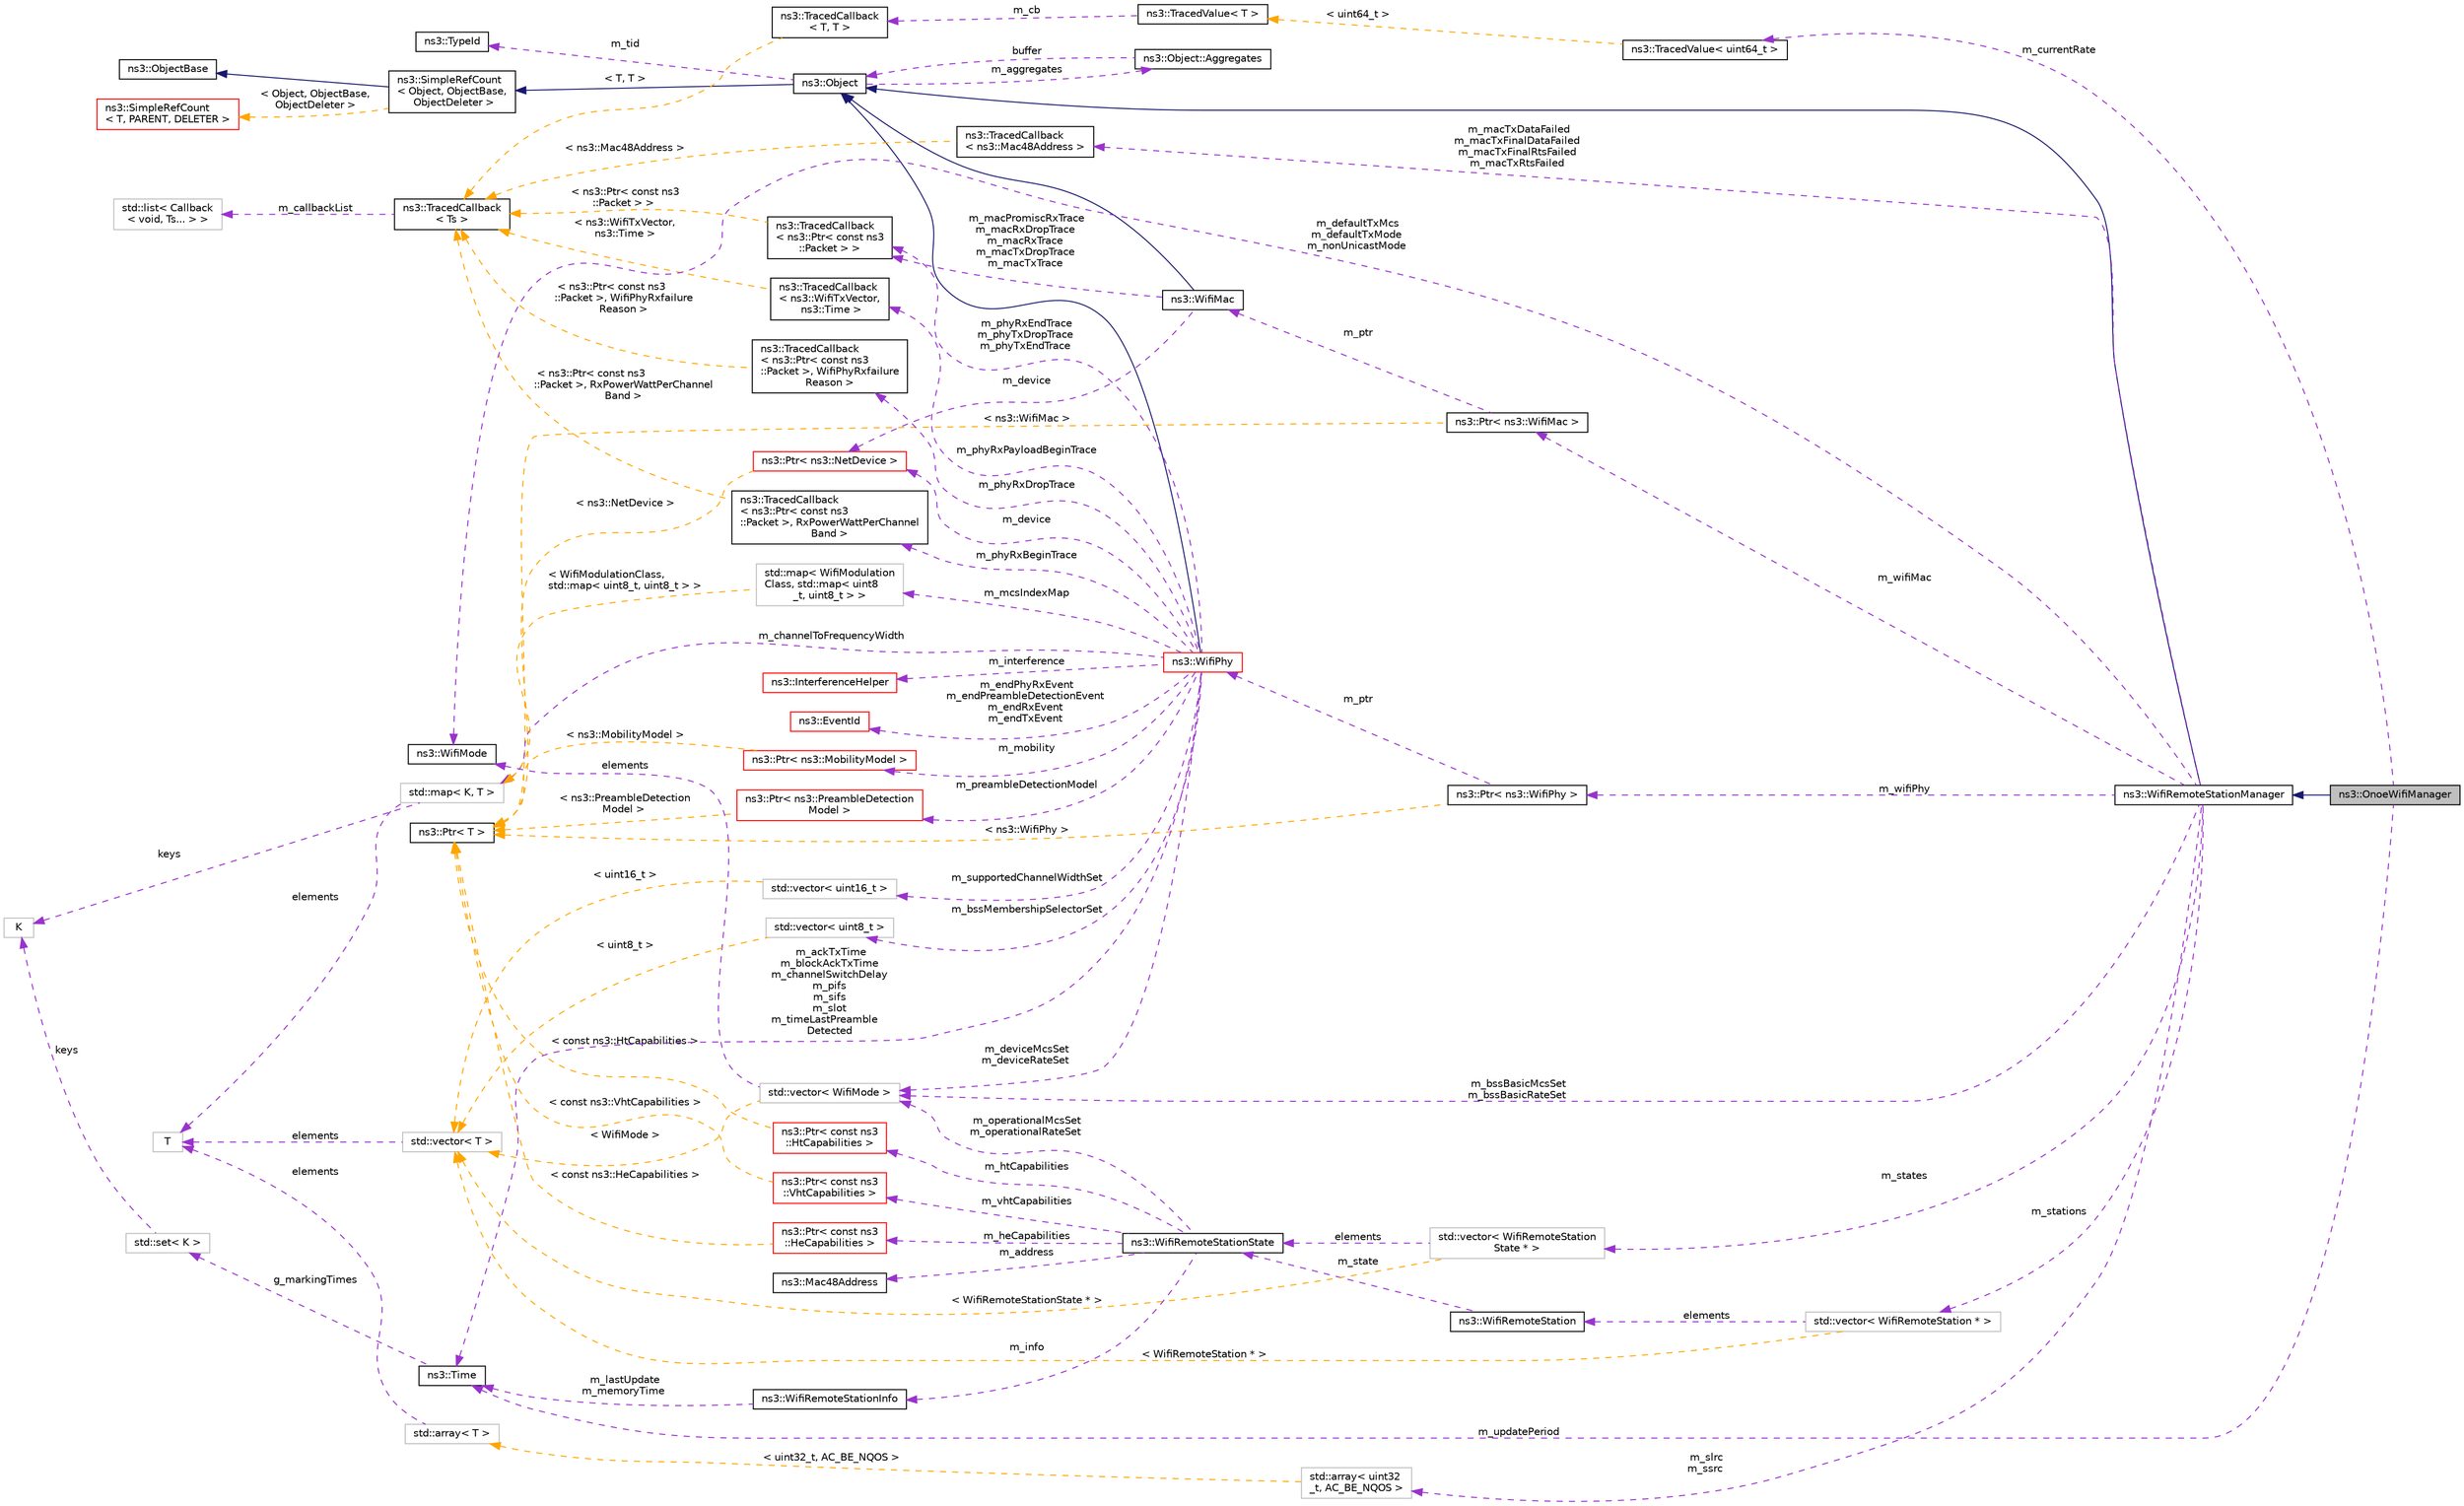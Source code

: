 digraph "ns3::OnoeWifiManager"
{
 // LATEX_PDF_SIZE
  edge [fontname="Helvetica",fontsize="10",labelfontname="Helvetica",labelfontsize="10"];
  node [fontname="Helvetica",fontsize="10",shape=record];
  rankdir="LR";
  Node1 [label="ns3::OnoeWifiManager",height=0.2,width=0.4,color="black", fillcolor="grey75", style="filled", fontcolor="black",tooltip="an implementation of the rate control algorithm developed by Atsushi Onoe"];
  Node2 -> Node1 [dir="back",color="midnightblue",fontsize="10",style="solid",fontname="Helvetica"];
  Node2 [label="ns3::WifiRemoteStationManager",height=0.2,width=0.4,color="black", fillcolor="white", style="filled",URL="$classns3_1_1_wifi_remote_station_manager.html",tooltip="hold a list of per-remote-station state."];
  Node3 -> Node2 [dir="back",color="midnightblue",fontsize="10",style="solid",fontname="Helvetica"];
  Node3 [label="ns3::Object",height=0.2,width=0.4,color="black", fillcolor="white", style="filled",URL="$classns3_1_1_object.html",tooltip="A base class which provides memory management and object aggregation."];
  Node4 -> Node3 [dir="back",color="midnightblue",fontsize="10",style="solid",fontname="Helvetica"];
  Node4 [label="ns3::SimpleRefCount\l\< Object, ObjectBase,\l ObjectDeleter \>",height=0.2,width=0.4,color="black", fillcolor="white", style="filled",URL="$classns3_1_1_simple_ref_count.html",tooltip=" "];
  Node5 -> Node4 [dir="back",color="midnightblue",fontsize="10",style="solid",fontname="Helvetica"];
  Node5 [label="ns3::ObjectBase",height=0.2,width=0.4,color="black", fillcolor="white", style="filled",URL="$classns3_1_1_object_base.html",tooltip="Anchor the ns-3 type and attribute system."];
  Node6 -> Node4 [dir="back",color="orange",fontsize="10",style="dashed",label=" \< Object, ObjectBase,\l ObjectDeleter \>" ,fontname="Helvetica"];
  Node6 [label="ns3::SimpleRefCount\l\< T, PARENT, DELETER \>",height=0.2,width=0.4,color="red", fillcolor="white", style="filled",URL="$classns3_1_1_simple_ref_count.html",tooltip="A template-based reference counting class."];
  Node8 -> Node3 [dir="back",color="darkorchid3",fontsize="10",style="dashed",label=" m_tid" ,fontname="Helvetica"];
  Node8 [label="ns3::TypeId",height=0.2,width=0.4,color="black", fillcolor="white", style="filled",URL="$classns3_1_1_type_id.html",tooltip="a unique identifier for an interface."];
  Node9 -> Node3 [dir="back",color="darkorchid3",fontsize="10",style="dashed",label=" m_aggregates" ,fontname="Helvetica"];
  Node9 [label="ns3::Object::Aggregates",height=0.2,width=0.4,color="black", fillcolor="white", style="filled",URL="$structns3_1_1_object_1_1_aggregates.html",tooltip="The list of Objects aggregated to this one."];
  Node3 -> Node9 [dir="back",color="darkorchid3",fontsize="10",style="dashed",label=" buffer" ,fontname="Helvetica"];
  Node10 -> Node2 [dir="back",color="darkorchid3",fontsize="10",style="dashed",label=" m_wifiMac" ,fontname="Helvetica"];
  Node10 [label="ns3::Ptr\< ns3::WifiMac \>",height=0.2,width=0.4,color="black", fillcolor="white", style="filled",URL="$classns3_1_1_ptr.html",tooltip=" "];
  Node11 -> Node10 [dir="back",color="darkorchid3",fontsize="10",style="dashed",label=" m_ptr" ,fontname="Helvetica"];
  Node11 [label="ns3::WifiMac",height=0.2,width=0.4,color="black", fillcolor="white", style="filled",URL="$classns3_1_1_wifi_mac.html",tooltip="base class for all MAC-level wifi objects."];
  Node3 -> Node11 [dir="back",color="midnightblue",fontsize="10",style="solid",fontname="Helvetica"];
  Node12 -> Node11 [dir="back",color="darkorchid3",fontsize="10",style="dashed",label=" m_macPromiscRxTrace\nm_macRxDropTrace\nm_macRxTrace\nm_macTxDropTrace\nm_macTxTrace" ,fontname="Helvetica"];
  Node12 [label="ns3::TracedCallback\l\< ns3::Ptr\< const ns3\l::Packet \> \>",height=0.2,width=0.4,color="black", fillcolor="white", style="filled",URL="$classns3_1_1_traced_callback.html",tooltip=" "];
  Node13 -> Node12 [dir="back",color="orange",fontsize="10",style="dashed",label=" \< ns3::Ptr\< const ns3\l::Packet \> \>" ,fontname="Helvetica"];
  Node13 [label="ns3::TracedCallback\l\< Ts \>",height=0.2,width=0.4,color="black", fillcolor="white", style="filled",URL="$classns3_1_1_traced_callback.html",tooltip="Forward calls to a chain of Callback."];
  Node14 -> Node13 [dir="back",color="darkorchid3",fontsize="10",style="dashed",label=" m_callbackList" ,fontname="Helvetica"];
  Node14 [label="std::list\< Callback\l\< void, Ts... \> \>",height=0.2,width=0.4,color="grey75", fillcolor="white", style="filled",tooltip=" "];
  Node24 -> Node11 [dir="back",color="darkorchid3",fontsize="10",style="dashed",label=" m_device" ,fontname="Helvetica"];
  Node24 [label="ns3::Ptr\< ns3::NetDevice \>",height=0.2,width=0.4,color="red", fillcolor="white", style="filled",URL="$classns3_1_1_ptr.html",tooltip=" "];
  Node20 -> Node24 [dir="back",color="orange",fontsize="10",style="dashed",label=" \< ns3::NetDevice \>" ,fontname="Helvetica"];
  Node20 [label="ns3::Ptr\< T \>",height=0.2,width=0.4,color="black", fillcolor="white", style="filled",URL="$classns3_1_1_ptr.html",tooltip="Smart pointer class similar to boost::intrusive_ptr."];
  Node20 -> Node10 [dir="back",color="orange",fontsize="10",style="dashed",label=" \< ns3::WifiMac \>" ,fontname="Helvetica"];
  Node26 -> Node2 [dir="back",color="darkorchid3",fontsize="10",style="dashed",label=" m_stations" ,fontname="Helvetica"];
  Node26 [label="std::vector\< WifiRemoteStation * \>",height=0.2,width=0.4,color="grey75", fillcolor="white", style="filled",tooltip=" "];
  Node27 -> Node26 [dir="back",color="darkorchid3",fontsize="10",style="dashed",label=" elements" ,fontname="Helvetica"];
  Node27 [label="ns3::WifiRemoteStation",height=0.2,width=0.4,color="black", fillcolor="white", style="filled",URL="$structns3_1_1_wifi_remote_station.html",tooltip="hold per-remote-station state."];
  Node28 -> Node27 [dir="back",color="darkorchid3",fontsize="10",style="dashed",label=" m_state" ,fontname="Helvetica"];
  Node28 [label="ns3::WifiRemoteStationState",height=0.2,width=0.4,color="black", fillcolor="white", style="filled",URL="$structns3_1_1_wifi_remote_station_state.html",tooltip="A struct that holds information about each remote station."];
  Node29 -> Node28 [dir="back",color="darkorchid3",fontsize="10",style="dashed",label=" m_address" ,fontname="Helvetica"];
  Node29 [label="ns3::Mac48Address",height=0.2,width=0.4,color="black", fillcolor="white", style="filled",URL="$classns3_1_1_mac48_address.html",tooltip="an EUI-48 address"];
  Node30 -> Node28 [dir="back",color="darkorchid3",fontsize="10",style="dashed",label=" m_heCapabilities" ,fontname="Helvetica"];
  Node30 [label="ns3::Ptr\< const ns3\l::HeCapabilities \>",height=0.2,width=0.4,color="red", fillcolor="white", style="filled",URL="$classns3_1_1_ptr.html",tooltip=" "];
  Node20 -> Node30 [dir="back",color="orange",fontsize="10",style="dashed",label=" \< const ns3::HeCapabilities \>" ,fontname="Helvetica"];
  Node36 -> Node28 [dir="back",color="darkorchid3",fontsize="10",style="dashed",label=" m_operationalMcsSet\nm_operationalRateSet" ,fontname="Helvetica"];
  Node36 [label="std::vector\< WifiMode \>",height=0.2,width=0.4,color="grey75", fillcolor="white", style="filled",tooltip=" "];
  Node37 -> Node36 [dir="back",color="darkorchid3",fontsize="10",style="dashed",label=" elements" ,fontname="Helvetica"];
  Node37 [label="ns3::WifiMode",height=0.2,width=0.4,color="black", fillcolor="white", style="filled",URL="$classns3_1_1_wifi_mode.html",tooltip="represent a single transmission mode"];
  Node35 -> Node36 [dir="back",color="orange",fontsize="10",style="dashed",label=" \< WifiMode \>" ,fontname="Helvetica"];
  Node35 [label="std::vector\< T \>",height=0.2,width=0.4,color="grey75", fillcolor="white", style="filled",tooltip=" "];
  Node23 -> Node35 [dir="back",color="darkorchid3",fontsize="10",style="dashed",label=" elements" ,fontname="Helvetica"];
  Node23 [label="T",height=0.2,width=0.4,color="grey75", fillcolor="white", style="filled",tooltip=" "];
  Node38 -> Node28 [dir="back",color="darkorchid3",fontsize="10",style="dashed",label=" m_htCapabilities" ,fontname="Helvetica"];
  Node38 [label="ns3::Ptr\< const ns3\l::HtCapabilities \>",height=0.2,width=0.4,color="red", fillcolor="white", style="filled",URL="$classns3_1_1_ptr.html",tooltip=" "];
  Node20 -> Node38 [dir="back",color="orange",fontsize="10",style="dashed",label=" \< const ns3::HtCapabilities \>" ,fontname="Helvetica"];
  Node40 -> Node28 [dir="back",color="darkorchid3",fontsize="10",style="dashed",label=" m_vhtCapabilities" ,fontname="Helvetica"];
  Node40 [label="ns3::Ptr\< const ns3\l::VhtCapabilities \>",height=0.2,width=0.4,color="red", fillcolor="white", style="filled",URL="$classns3_1_1_ptr.html",tooltip=" "];
  Node20 -> Node40 [dir="back",color="orange",fontsize="10",style="dashed",label=" \< const ns3::VhtCapabilities \>" ,fontname="Helvetica"];
  Node42 -> Node28 [dir="back",color="darkorchid3",fontsize="10",style="dashed",label=" m_info" ,fontname="Helvetica"];
  Node42 [label="ns3::WifiRemoteStationInfo",height=0.2,width=0.4,color="black", fillcolor="white", style="filled",URL="$classns3_1_1_wifi_remote_station_info.html",tooltip="TID independent remote station statistics."];
  Node43 -> Node42 [dir="back",color="darkorchid3",fontsize="10",style="dashed",label=" m_lastUpdate\nm_memoryTime" ,fontname="Helvetica"];
  Node43 [label="ns3::Time",height=0.2,width=0.4,color="black", fillcolor="white", style="filled",URL="$classns3_1_1_time.html",tooltip="Simulation virtual time values and global simulation resolution."];
  Node44 -> Node43 [dir="back",color="darkorchid3",fontsize="10",style="dashed",label=" g_markingTimes" ,fontname="Helvetica"];
  Node44 [label="std::set\< K \>",height=0.2,width=0.4,color="grey75", fillcolor="white", style="filled",tooltip=" "];
  Node45 -> Node44 [dir="back",color="darkorchid3",fontsize="10",style="dashed",label=" keys" ,fontname="Helvetica"];
  Node45 [label="K",height=0.2,width=0.4,color="grey75", fillcolor="white", style="filled",tooltip=" "];
  Node35 -> Node26 [dir="back",color="orange",fontsize="10",style="dashed",label=" \< WifiRemoteStation * \>" ,fontname="Helvetica"];
  Node36 -> Node2 [dir="back",color="darkorchid3",fontsize="10",style="dashed",label=" m_bssBasicMcsSet\nm_bssBasicRateSet" ,fontname="Helvetica"];
  Node46 -> Node2 [dir="back",color="darkorchid3",fontsize="10",style="dashed",label=" m_macTxDataFailed\nm_macTxFinalDataFailed\nm_macTxFinalRtsFailed\nm_macTxRtsFailed" ,fontname="Helvetica"];
  Node46 [label="ns3::TracedCallback\l\< ns3::Mac48Address \>",height=0.2,width=0.4,color="black", fillcolor="white", style="filled",URL="$classns3_1_1_traced_callback.html",tooltip=" "];
  Node13 -> Node46 [dir="back",color="orange",fontsize="10",style="dashed",label=" \< ns3::Mac48Address \>" ,fontname="Helvetica"];
  Node47 -> Node2 [dir="back",color="darkorchid3",fontsize="10",style="dashed",label=" m_slrc\nm_ssrc" ,fontname="Helvetica"];
  Node47 [label="std::array\< uint32\l_t, AC_BE_NQOS \>",height=0.2,width=0.4,color="grey75", fillcolor="white", style="filled",tooltip=" "];
  Node48 -> Node47 [dir="back",color="orange",fontsize="10",style="dashed",label=" \< uint32_t, AC_BE_NQOS \>" ,fontname="Helvetica"];
  Node48 [label="std::array\< T \>",height=0.2,width=0.4,color="grey75", fillcolor="white", style="filled",tooltip=" "];
  Node23 -> Node48 [dir="back",color="darkorchid3",fontsize="10",style="dashed",label=" elements" ,fontname="Helvetica"];
  Node37 -> Node2 [dir="back",color="darkorchid3",fontsize="10",style="dashed",label=" m_defaultTxMcs\nm_defaultTxMode\nm_nonUnicastMode" ,fontname="Helvetica"];
  Node49 -> Node2 [dir="back",color="darkorchid3",fontsize="10",style="dashed",label=" m_states" ,fontname="Helvetica"];
  Node49 [label="std::vector\< WifiRemoteStation\lState * \>",height=0.2,width=0.4,color="grey75", fillcolor="white", style="filled",tooltip=" "];
  Node28 -> Node49 [dir="back",color="darkorchid3",fontsize="10",style="dashed",label=" elements" ,fontname="Helvetica"];
  Node35 -> Node49 [dir="back",color="orange",fontsize="10",style="dashed",label=" \< WifiRemoteStationState * \>" ,fontname="Helvetica"];
  Node50 -> Node2 [dir="back",color="darkorchid3",fontsize="10",style="dashed",label=" m_wifiPhy" ,fontname="Helvetica"];
  Node50 [label="ns3::Ptr\< ns3::WifiPhy \>",height=0.2,width=0.4,color="black", fillcolor="white", style="filled",URL="$classns3_1_1_ptr.html",tooltip=" "];
  Node51 -> Node50 [dir="back",color="darkorchid3",fontsize="10",style="dashed",label=" m_ptr" ,fontname="Helvetica"];
  Node51 [label="ns3::WifiPhy",height=0.2,width=0.4,color="red", fillcolor="white", style="filled",URL="$classns3_1_1_wifi_phy.html",tooltip="802.11 PHY layer model"];
  Node3 -> Node51 [dir="back",color="midnightblue",fontsize="10",style="solid",fontname="Helvetica"];
  Node52 -> Node51 [dir="back",color="darkorchid3",fontsize="10",style="dashed",label=" m_mobility" ,fontname="Helvetica"];
  Node52 [label="ns3::Ptr\< ns3::MobilityModel \>",height=0.2,width=0.4,color="red", fillcolor="white", style="filled",URL="$classns3_1_1_ptr.html",tooltip=" "];
  Node20 -> Node52 [dir="back",color="orange",fontsize="10",style="dashed",label=" \< ns3::MobilityModel \>" ,fontname="Helvetica"];
  Node55 -> Node51 [dir="back",color="darkorchid3",fontsize="10",style="dashed",label=" m_supportedChannelWidthSet" ,fontname="Helvetica"];
  Node55 [label="std::vector\< uint16_t \>",height=0.2,width=0.4,color="grey75", fillcolor="white", style="filled",tooltip=" "];
  Node35 -> Node55 [dir="back",color="orange",fontsize="10",style="dashed",label=" \< uint16_t \>" ,fontname="Helvetica"];
  Node56 -> Node51 [dir="back",color="darkorchid3",fontsize="10",style="dashed",label=" m_phyRxPayloadBeginTrace" ,fontname="Helvetica"];
  Node56 [label="ns3::TracedCallback\l\< ns3::WifiTxVector,\l ns3::Time \>",height=0.2,width=0.4,color="black", fillcolor="white", style="filled",URL="$classns3_1_1_traced_callback.html",tooltip=" "];
  Node13 -> Node56 [dir="back",color="orange",fontsize="10",style="dashed",label=" \< ns3::WifiTxVector,\l ns3::Time \>" ,fontname="Helvetica"];
  Node12 -> Node51 [dir="back",color="darkorchid3",fontsize="10",style="dashed",label=" m_phyRxEndTrace\nm_phyTxDropTrace\nm_phyTxEndTrace" ,fontname="Helvetica"];
  Node57 -> Node51 [dir="back",color="darkorchid3",fontsize="10",style="dashed",label=" m_channelToFrequencyWidth" ,fontname="Helvetica"];
  Node57 [label="std::map\< K, T \>",height=0.2,width=0.4,color="grey75", fillcolor="white", style="filled",tooltip=" "];
  Node45 -> Node57 [dir="back",color="darkorchid3",fontsize="10",style="dashed",label=" keys" ,fontname="Helvetica"];
  Node23 -> Node57 [dir="back",color="darkorchid3",fontsize="10",style="dashed",label=" elements" ,fontname="Helvetica"];
  Node58 -> Node51 [dir="back",color="darkorchid3",fontsize="10",style="dashed",label=" m_mcsIndexMap" ,fontname="Helvetica"];
  Node58 [label="std::map\< WifiModulation\lClass, std::map\< uint8\l_t, uint8_t \> \>",height=0.2,width=0.4,color="grey75", fillcolor="white", style="filled",tooltip=" "];
  Node57 -> Node58 [dir="back",color="orange",fontsize="10",style="dashed",label=" \< WifiModulationClass,\l std::map\< uint8_t, uint8_t \> \>" ,fontname="Helvetica"];
  Node34 -> Node51 [dir="back",color="darkorchid3",fontsize="10",style="dashed",label=" m_bssMembershipSelectorSet" ,fontname="Helvetica"];
  Node34 [label="std::vector\< uint8_t \>",height=0.2,width=0.4,color="grey75", fillcolor="white", style="filled",tooltip=" "];
  Node35 -> Node34 [dir="back",color="orange",fontsize="10",style="dashed",label=" \< uint8_t \>" ,fontname="Helvetica"];
  Node60 -> Node51 [dir="back",color="darkorchid3",fontsize="10",style="dashed",label=" m_phyRxDropTrace" ,fontname="Helvetica"];
  Node60 [label="ns3::TracedCallback\l\< ns3::Ptr\< const ns3\l::Packet \>, WifiPhyRxfailure\lReason \>",height=0.2,width=0.4,color="black", fillcolor="white", style="filled",URL="$classns3_1_1_traced_callback.html",tooltip=" "];
  Node13 -> Node60 [dir="back",color="orange",fontsize="10",style="dashed",label=" \< ns3::Ptr\< const ns3\l::Packet \>, WifiPhyRxfailure\lReason \>" ,fontname="Helvetica"];
  Node61 -> Node51 [dir="back",color="darkorchid3",fontsize="10",style="dashed",label=" m_phyRxBeginTrace" ,fontname="Helvetica"];
  Node61 [label="ns3::TracedCallback\l\< ns3::Ptr\< const ns3\l::Packet \>, RxPowerWattPerChannel\lBand \>",height=0.2,width=0.4,color="black", fillcolor="white", style="filled",URL="$classns3_1_1_traced_callback.html",tooltip=" "];
  Node13 -> Node61 [dir="back",color="orange",fontsize="10",style="dashed",label=" \< ns3::Ptr\< const ns3\l::Packet \>, RxPowerWattPerChannel\lBand \>" ,fontname="Helvetica"];
  Node62 -> Node51 [dir="back",color="darkorchid3",fontsize="10",style="dashed",label=" m_interference" ,fontname="Helvetica"];
  Node62 [label="ns3::InterferenceHelper",height=0.2,width=0.4,color="red", fillcolor="white", style="filled",URL="$classns3_1_1_interference_helper.html",tooltip="handles interference calculations"];
  Node68 -> Node51 [dir="back",color="darkorchid3",fontsize="10",style="dashed",label=" m_endPhyRxEvent\nm_endPreambleDetectionEvent\nm_endRxEvent\nm_endTxEvent" ,fontname="Helvetica"];
  Node68 [label="ns3::EventId",height=0.2,width=0.4,color="red", fillcolor="white", style="filled",URL="$classns3_1_1_event_id.html",tooltip="An identifier for simulation events."];
  Node72 -> Node51 [dir="back",color="darkorchid3",fontsize="10",style="dashed",label=" m_preambleDetectionModel" ,fontname="Helvetica"];
  Node72 [label="ns3::Ptr\< ns3::PreambleDetection\lModel \>",height=0.2,width=0.4,color="red", fillcolor="white", style="filled",URL="$classns3_1_1_ptr.html",tooltip=" "];
  Node20 -> Node72 [dir="back",color="orange",fontsize="10",style="dashed",label=" \< ns3::PreambleDetection\lModel \>" ,fontname="Helvetica"];
  Node24 -> Node51 [dir="back",color="darkorchid3",fontsize="10",style="dashed",label=" m_device" ,fontname="Helvetica"];
  Node36 -> Node51 [dir="back",color="darkorchid3",fontsize="10",style="dashed",label=" m_deviceMcsSet\nm_deviceRateSet" ,fontname="Helvetica"];
  Node43 -> Node51 [dir="back",color="darkorchid3",fontsize="10",style="dashed",label=" m_ackTxTime\nm_blockAckTxTime\nm_channelSwitchDelay\nm_pifs\nm_sifs\nm_slot\nm_timeLastPreamble\lDetected" ,fontname="Helvetica"];
  Node20 -> Node50 [dir="back",color="orange",fontsize="10",style="dashed",label=" \< ns3::WifiPhy \>" ,fontname="Helvetica"];
  Node43 -> Node1 [dir="back",color="darkorchid3",fontsize="10",style="dashed",label=" m_updatePeriod" ,fontname="Helvetica"];
  Node182 -> Node1 [dir="back",color="darkorchid3",fontsize="10",style="dashed",label=" m_currentRate" ,fontname="Helvetica"];
  Node182 [label="ns3::TracedValue\< uint64_t \>",height=0.2,width=0.4,color="black", fillcolor="white", style="filled",URL="$classns3_1_1_traced_value.html",tooltip=" "];
  Node146 -> Node182 [dir="back",color="orange",fontsize="10",style="dashed",label=" \< uint64_t \>" ,fontname="Helvetica"];
  Node146 [label="ns3::TracedValue\< T \>",height=0.2,width=0.4,color="black", fillcolor="white", style="filled",URL="$classns3_1_1_traced_value.html",tooltip="Trace classes with value semantics."];
  Node147 -> Node146 [dir="back",color="darkorchid3",fontsize="10",style="dashed",label=" m_cb" ,fontname="Helvetica"];
  Node147 [label="ns3::TracedCallback\l\< T, T \>",height=0.2,width=0.4,color="black", fillcolor="white", style="filled",URL="$classns3_1_1_traced_callback.html",tooltip=" "];
  Node13 -> Node147 [dir="back",color="orange",fontsize="10",style="dashed",label=" \< T, T \>" ,fontname="Helvetica"];
}
